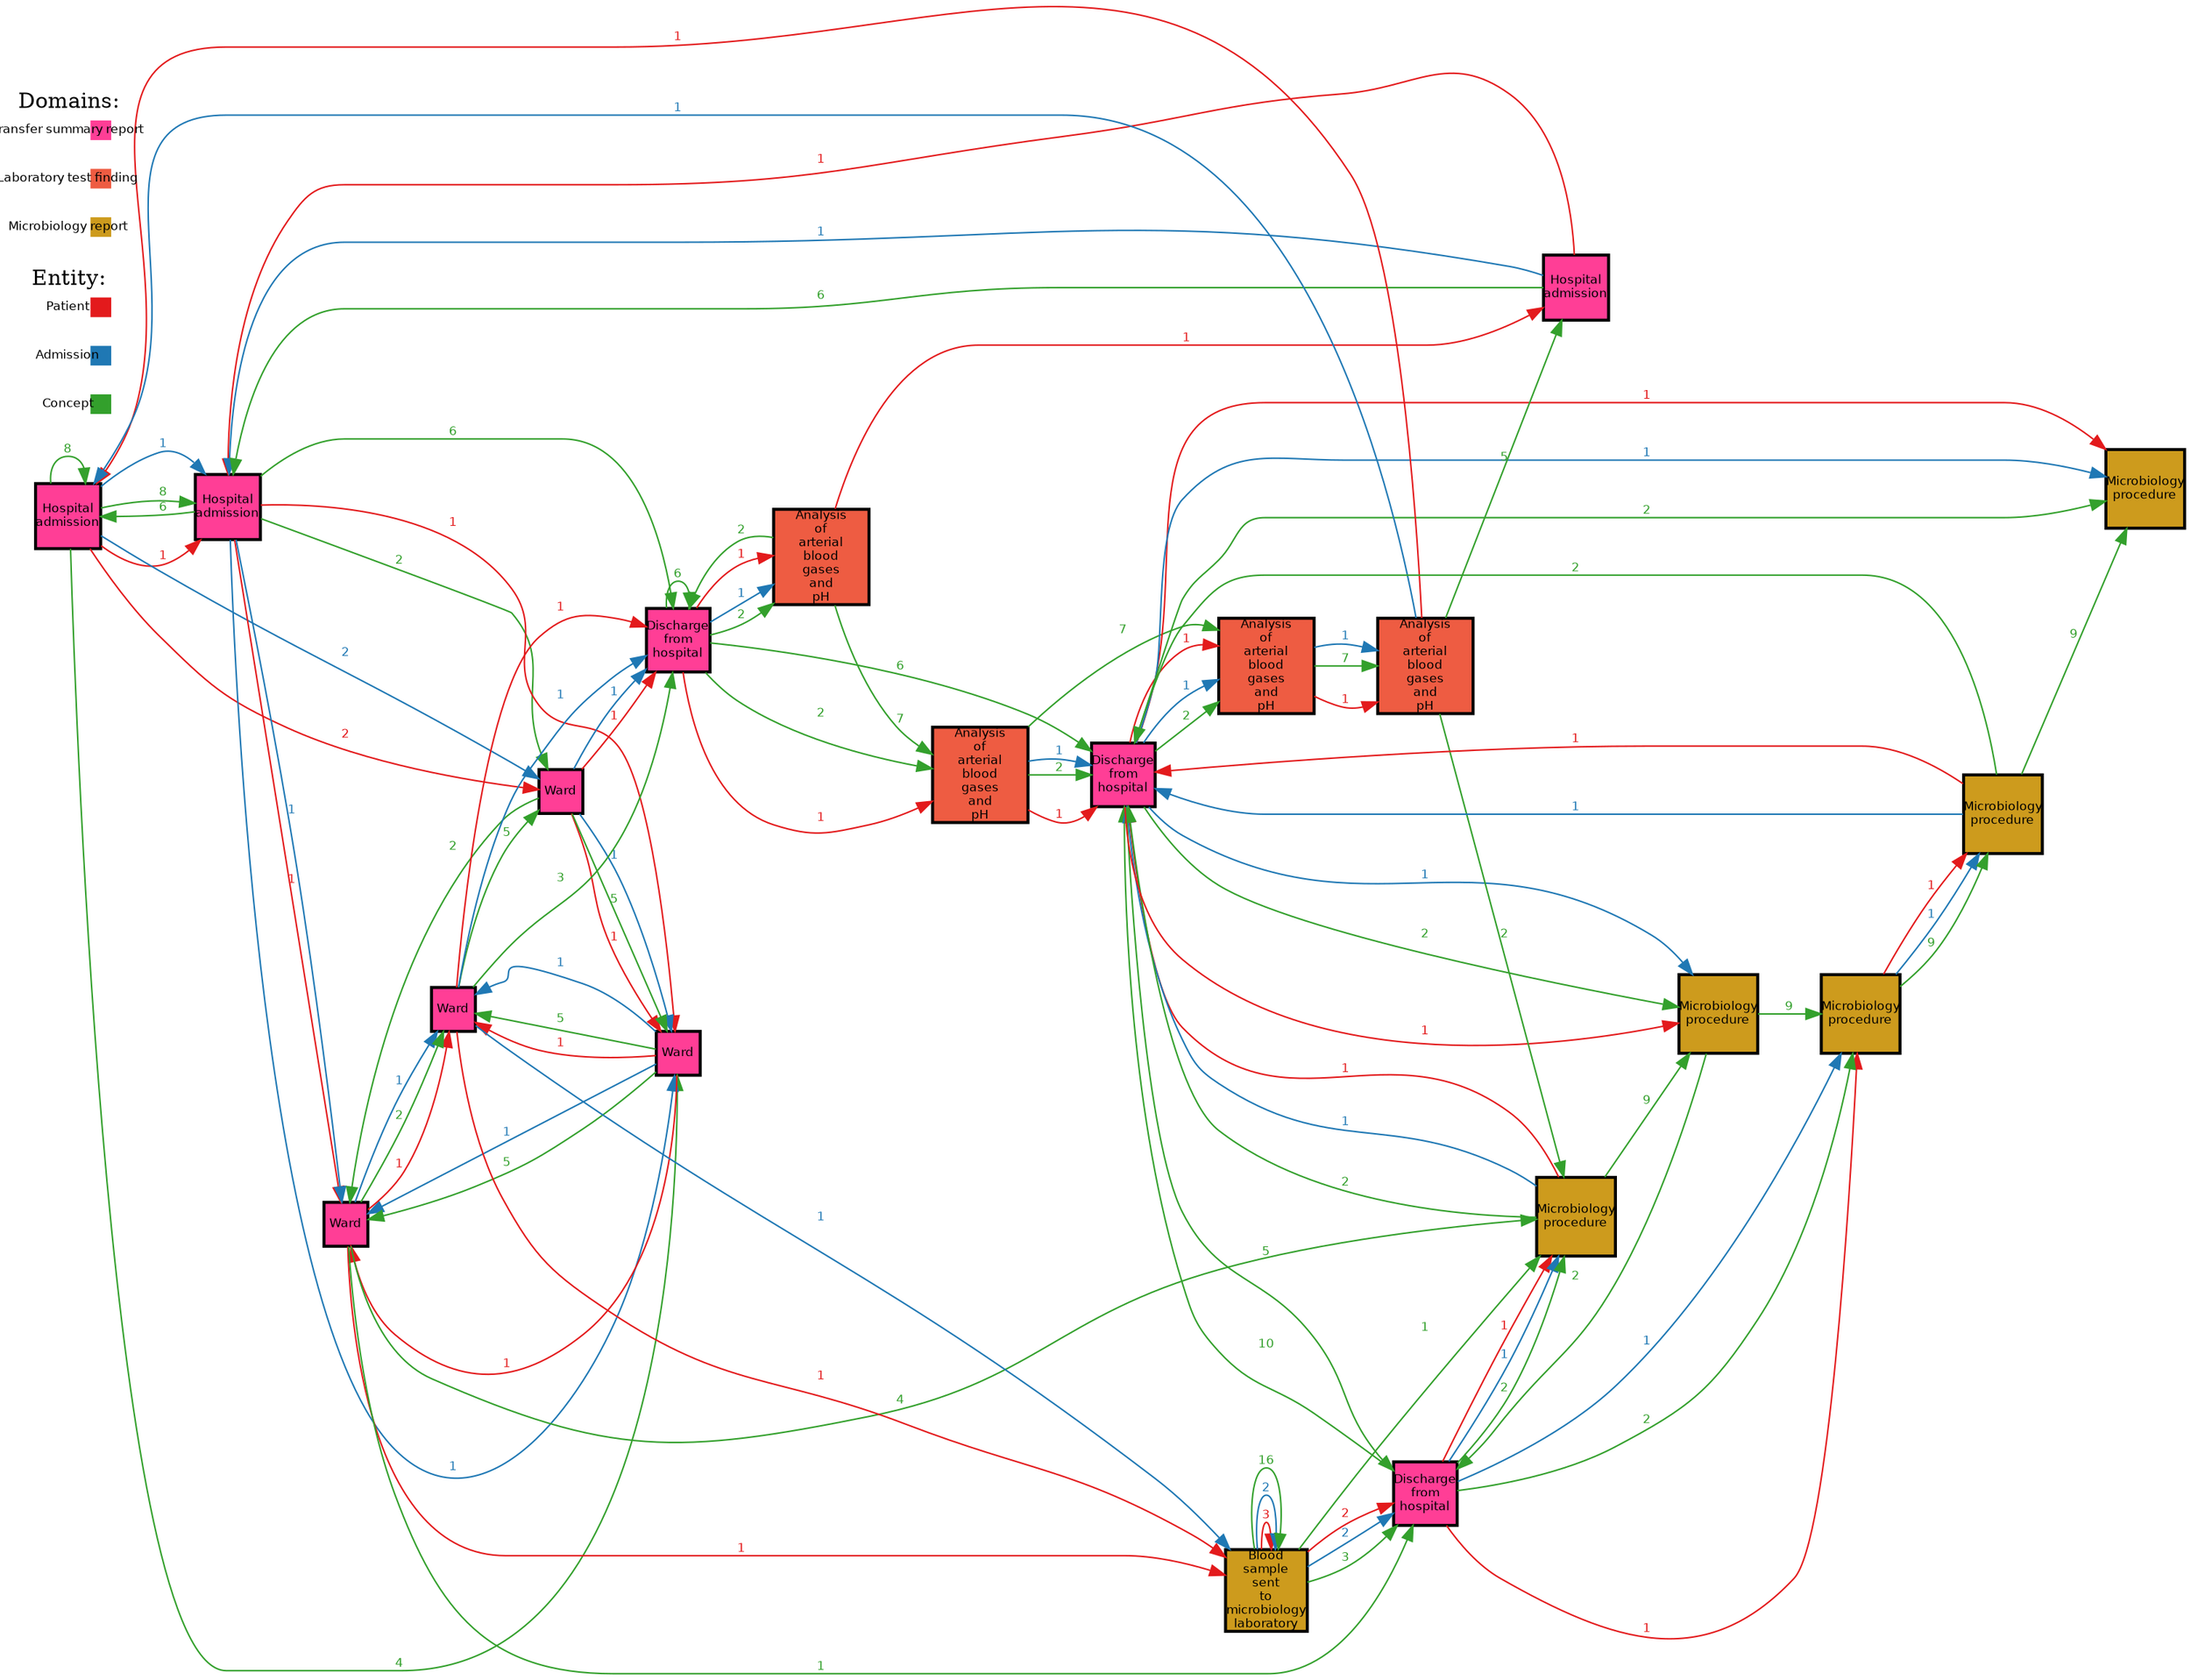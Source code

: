 // Query Result
digraph {
	graph [margin=0 rankdir=LR]
	node [fixedsize=false fontname=Helvetica fontsize=8 height=0.4 margin=0 shape=square width=0.4]
	1358 [label="Hospital
admission" color="#000000" fillcolor=violetred1 penwidth=2 style=filled]
	1363 [label="Hospital
admission" color="#000000" fillcolor=violetred1 penwidth=2 style=filled]
	1358 -> 1363 [label=1 color="#e31a1c" fontcolor="#e31a1c" fontname=Helvetica fontsize=8 penwidth=1]
	1358 [label="Hospital
admission" color="#000000" fillcolor=violetred1 penwidth=2 style=filled]
	1359 [label=Ward color="#000000" fillcolor=violetred1 penwidth=2 style=filled]
	1358 -> 1359 [label=2 color="#e31a1c" fontcolor="#e31a1c" fontname=Helvetica fontsize=8 penwidth=1]
	1359 [label=Ward color="#000000" fillcolor=violetred1 penwidth=2 style=filled]
	1360 [label="Discharge
from
hospital" color="#000000" fillcolor=violetred1 penwidth=2 style=filled]
	1359 -> 1360 [label=1 color="#e31a1c" fontcolor="#e31a1c" fontname=Helvetica fontsize=8 penwidth=1]
	1359 [label=Ward color="#000000" fillcolor=violetred1 penwidth=2 style=filled]
	1364 [label=Ward color="#000000" fillcolor=violetred1 penwidth=2 style=filled]
	1359 -> 1364 [label=1 color="#e31a1c" fontcolor="#e31a1c" fontname=Helvetica fontsize=8 penwidth=1]
	1360 [label="Discharge
from
hospital" color="#000000" fillcolor=violetred1 penwidth=2 style=filled]
	1372 [label="Analysis
of
arterial
blood
gases
and
pH" color="#000000" fillcolor=tomato2 penwidth=2 style=filled]
	1360 -> 1372 [label=1 color="#e31a1c" fontcolor="#e31a1c" fontname=Helvetica fontsize=8 penwidth=1]
	1360 [label="Discharge
from
hospital" color="#000000" fillcolor=violetred1 penwidth=2 style=filled]
	1361 [label="Analysis
of
arterial
blood
gases
and
pH" color="#000000" fillcolor=tomato2 penwidth=2 style=filled]
	1360 -> 1361 [label=1 color="#e31a1c" fontcolor="#e31a1c" fontname=Helvetica fontsize=8 penwidth=1]
	1361 [label="Analysis
of
arterial
blood
gases
and
pH" color="#000000" fillcolor=tomato2 penwidth=2 style=filled]
	1362 [label="Hospital
admission" color="#000000" fillcolor=violetred1 penwidth=2 style=filled]
	1361 -> 1362 [label=1 color="#e31a1c" fontcolor="#e31a1c" fontname=Helvetica fontsize=8 penwidth=1]
	1362 [label="Hospital
admission" color="#000000" fillcolor=violetred1 penwidth=2 style=filled]
	1363 [label="Hospital
admission" color="#000000" fillcolor=violetred1 penwidth=2 style=filled]
	1362 -> 1363 [label=1 color="#e31a1c" fontcolor="#e31a1c" fontname=Helvetica fontsize=8 penwidth=1]
	1363 [label="Hospital
admission" color="#000000" fillcolor=violetred1 penwidth=2 style=filled]
	1371 [label=Ward color="#000000" fillcolor=violetred1 penwidth=2 style=filled]
	1363 -> 1371 [label=1 color="#e31a1c" fontcolor="#e31a1c" fontname=Helvetica fontsize=8 penwidth=1]
	1363 [label="Hospital
admission" color="#000000" fillcolor=violetred1 penwidth=2 style=filled]
	1364 [label=Ward color="#000000" fillcolor=violetred1 penwidth=2 style=filled]
	1363 -> 1364 [label=1 color="#e31a1c" fontcolor="#e31a1c" fontname=Helvetica fontsize=8 penwidth=1]
	1364 [label=Ward color="#000000" fillcolor=violetred1 penwidth=2 style=filled]
	1371 [label=Ward color="#000000" fillcolor=violetred1 penwidth=2 style=filled]
	1364 -> 1371 [label=1 color="#e31a1c" fontcolor="#e31a1c" fontname=Helvetica fontsize=8 penwidth=1]
	1364 [label=Ward color="#000000" fillcolor=violetred1 penwidth=2 style=filled]
	1365 [label=Ward color="#000000" fillcolor=violetred1 penwidth=2 style=filled]
	1364 -> 1365 [label=1 color="#e31a1c" fontcolor="#e31a1c" fontname=Helvetica fontsize=8 penwidth=1]
	1365 [label=Ward color="#000000" fillcolor=violetred1 penwidth=2 style=filled]
	1360 [label="Discharge
from
hospital" color="#000000" fillcolor=violetred1 penwidth=2 style=filled]
	1365 -> 1360 [label=1 color="#e31a1c" fontcolor="#e31a1c" fontname=Helvetica fontsize=8 penwidth=1]
	1365 [label=Ward color="#000000" fillcolor=violetred1 penwidth=2 style=filled]
	1366 [label="Blood
sample
sent
to
microbiology
laboratory" color="#000000" fillcolor=goldenrod3 penwidth=2 style=filled]
	1365 -> 1366 [label=1 color="#e31a1c" fontcolor="#e31a1c" fontname=Helvetica fontsize=8 penwidth=1]
	1366 [label="Blood
sample
sent
to
microbiology
laboratory" color="#000000" fillcolor=goldenrod3 penwidth=2 style=filled]
	1367 [label="Discharge
from
hospital" color="#000000" fillcolor=violetred1 penwidth=2 style=filled]
	1366 -> 1367 [label=2 color="#e31a1c" fontcolor="#e31a1c" fontname=Helvetica fontsize=8 penwidth=1]
	1366 [label="Blood
sample
sent
to
microbiology
laboratory" color="#000000" fillcolor=goldenrod3 penwidth=2 style=filled]
	1366 [label="Blood
sample
sent
to
microbiology
laboratory" color="#000000" fillcolor=goldenrod3 penwidth=2 style=filled]
	1366 -> 1366 [label=3 color="#e31a1c" fontcolor="#e31a1c" fontname=Helvetica fontsize=8 penwidth=1]
	1367 [label="Discharge
from
hospital" color="#000000" fillcolor=violetred1 penwidth=2 style=filled]
	1368 [label="Microbiology
procedure" color="#000000" fillcolor=goldenrod3 penwidth=2 style=filled]
	1367 -> 1368 [label=1 color="#e31a1c" fontcolor="#e31a1c" fontname=Helvetica fontsize=8 penwidth=1]
	1367 [label="Discharge
from
hospital" color="#000000" fillcolor=violetred1 penwidth=2 style=filled]
	1375 [label="Microbiology
procedure" color="#000000" fillcolor=goldenrod3 penwidth=2 style=filled]
	1367 -> 1375 [label=1 color="#e31a1c" fontcolor="#e31a1c" fontname=Helvetica fontsize=8 penwidth=1]
	1368 [label="Microbiology
procedure" color="#000000" fillcolor=goldenrod3 penwidth=2 style=filled]
	1369 [label="Discharge
from
hospital" color="#000000" fillcolor=violetred1 penwidth=2 style=filled]
	1368 -> 1369 [label=1 color="#e31a1c" fontcolor="#e31a1c" fontname=Helvetica fontsize=8 penwidth=1]
	1369 [label="Discharge
from
hospital" color="#000000" fillcolor=violetred1 penwidth=2 style=filled]
	1373 [label="Analysis
of
arterial
blood
gases
and
pH" color="#000000" fillcolor=tomato2 penwidth=2 style=filled]
	1369 -> 1373 [label=1 color="#e31a1c" fontcolor="#e31a1c" fontname=Helvetica fontsize=8 penwidth=1]
	1369 [label="Discharge
from
hospital" color="#000000" fillcolor=violetred1 penwidth=2 style=filled]
	1370 [label="Microbiology
procedure" color="#000000" fillcolor=goldenrod3 penwidth=2 style=filled]
	1369 -> 1370 [label=1 color="#e31a1c" fontcolor="#e31a1c" fontname=Helvetica fontsize=8 penwidth=1]
	1369 [label="Discharge
from
hospital" color="#000000" fillcolor=violetred1 penwidth=2 style=filled]
	1377 [label="Microbiology
procedure" color="#000000" fillcolor=goldenrod3 penwidth=2 style=filled]
	1369 -> 1377 [label=1 color="#e31a1c" fontcolor="#e31a1c" fontname=Helvetica fontsize=8 penwidth=1]
	1371 [label=Ward color="#000000" fillcolor=violetred1 penwidth=2 style=filled]
	1365 [label=Ward color="#000000" fillcolor=violetred1 penwidth=2 style=filled]
	1371 -> 1365 [label=1 color="#e31a1c" fontcolor="#e31a1c" fontname=Helvetica fontsize=8 penwidth=1]
	1371 [label=Ward color="#000000" fillcolor=violetred1 penwidth=2 style=filled]
	1366 [label="Blood
sample
sent
to
microbiology
laboratory" color="#000000" fillcolor=goldenrod3 penwidth=2 style=filled]
	1371 -> 1366 [label=1 color="#e31a1c" fontcolor="#e31a1c" fontname=Helvetica fontsize=8 penwidth=1]
	1372 [label="Analysis
of
arterial
blood
gases
and
pH" color="#000000" fillcolor=tomato2 penwidth=2 style=filled]
	1369 [label="Discharge
from
hospital" color="#000000" fillcolor=violetred1 penwidth=2 style=filled]
	1372 -> 1369 [label=1 color="#e31a1c" fontcolor="#e31a1c" fontname=Helvetica fontsize=8 penwidth=1]
	1373 [label="Analysis
of
arterial
blood
gases
and
pH" color="#000000" fillcolor=tomato2 penwidth=2 style=filled]
	1374 [label="Analysis
of
arterial
blood
gases
and
pH" color="#000000" fillcolor=tomato2 penwidth=2 style=filled]
	1373 -> 1374 [label=1 color="#e31a1c" fontcolor="#e31a1c" fontname=Helvetica fontsize=8 penwidth=1]
	1374 [label="Analysis
of
arterial
blood
gases
and
pH" color="#000000" fillcolor=tomato2 penwidth=2 style=filled]
	1358 [label="Hospital
admission" color="#000000" fillcolor=violetred1 penwidth=2 style=filled]
	1374 -> 1358 [label=1 color="#e31a1c" fontcolor="#e31a1c" fontname=Helvetica fontsize=8 penwidth=1]
	1375 [label="Microbiology
procedure" color="#000000" fillcolor=goldenrod3 penwidth=2 style=filled]
	1376 [label="Microbiology
procedure" color="#000000" fillcolor=goldenrod3 penwidth=2 style=filled]
	1375 -> 1376 [label=1 color="#e31a1c" fontcolor="#e31a1c" fontname=Helvetica fontsize=8 penwidth=1]
	1376 [label="Microbiology
procedure" color="#000000" fillcolor=goldenrod3 penwidth=2 style=filled]
	1369 [label="Discharge
from
hospital" color="#000000" fillcolor=violetred1 penwidth=2 style=filled]
	1376 -> 1369 [label=1 color="#e31a1c" fontcolor="#e31a1c" fontname=Helvetica fontsize=8 penwidth=1]
	node [fixedsize=false fontname=Helvetica fontsize=8 height=0.4 margin=0 shape=square width=0.4]
	1358 [label="Hospital
admission" color="#000000" fillcolor=violetred1 penwidth=2 style=filled]
	1359 [label=Ward color="#000000" fillcolor=violetred1 penwidth=2 style=filled]
	1358 -> 1359 [label=2 color="#1f78b4" fontcolor="#1f78b4" fontname=Helvetica fontsize=8 penwidth=1]
	1358 [label="Hospital
admission" color="#000000" fillcolor=violetred1 penwidth=2 style=filled]
	1363 [label="Hospital
admission" color="#000000" fillcolor=violetred1 penwidth=2 style=filled]
	1358 -> 1363 [label=1 color="#1f78b4" fontcolor="#1f78b4" fontname=Helvetica fontsize=8 penwidth=1]
	1359 [label=Ward color="#000000" fillcolor=violetred1 penwidth=2 style=filled]
	1360 [label="Discharge
from
hospital" color="#000000" fillcolor=violetred1 penwidth=2 style=filled]
	1359 -> 1360 [label=1 color="#1f78b4" fontcolor="#1f78b4" fontname=Helvetica fontsize=8 penwidth=1]
	1359 [label=Ward color="#000000" fillcolor=violetred1 penwidth=2 style=filled]
	1364 [label=Ward color="#000000" fillcolor=violetred1 penwidth=2 style=filled]
	1359 -> 1364 [label=1 color="#1f78b4" fontcolor="#1f78b4" fontname=Helvetica fontsize=8 penwidth=1]
	1360 [label="Discharge
from
hospital" color="#000000" fillcolor=violetred1 penwidth=2 style=filled]
	1361 [label="Analysis
of
arterial
blood
gases
and
pH" color="#000000" fillcolor=tomato2 penwidth=2 style=filled]
	1360 -> 1361 [label=1 color="#1f78b4" fontcolor="#1f78b4" fontname=Helvetica fontsize=8 penwidth=1]
	1362 [label="Hospital
admission" color="#000000" fillcolor=violetred1 penwidth=2 style=filled]
	1363 [label="Hospital
admission" color="#000000" fillcolor=violetred1 penwidth=2 style=filled]
	1362 -> 1363 [label=1 color="#1f78b4" fontcolor="#1f78b4" fontname=Helvetica fontsize=8 penwidth=1]
	1363 [label="Hospital
admission" color="#000000" fillcolor=violetred1 penwidth=2 style=filled]
	1364 [label=Ward color="#000000" fillcolor=violetred1 penwidth=2 style=filled]
	1363 -> 1364 [label=1 color="#1f78b4" fontcolor="#1f78b4" fontname=Helvetica fontsize=8 penwidth=1]
	1363 [label="Hospital
admission" color="#000000" fillcolor=violetred1 penwidth=2 style=filled]
	1371 [label=Ward color="#000000" fillcolor=violetred1 penwidth=2 style=filled]
	1363 -> 1371 [label=1 color="#1f78b4" fontcolor="#1f78b4" fontname=Helvetica fontsize=8 penwidth=1]
	1364 [label=Ward color="#000000" fillcolor=violetred1 penwidth=2 style=filled]
	1365 [label=Ward color="#000000" fillcolor=violetred1 penwidth=2 style=filled]
	1364 -> 1365 [label=1 color="#1f78b4" fontcolor="#1f78b4" fontname=Helvetica fontsize=8 penwidth=1]
	1364 [label=Ward color="#000000" fillcolor=violetred1 penwidth=2 style=filled]
	1371 [label=Ward color="#000000" fillcolor=violetred1 penwidth=2 style=filled]
	1364 -> 1371 [label=1 color="#1f78b4" fontcolor="#1f78b4" fontname=Helvetica fontsize=8 penwidth=1]
	1365 [label=Ward color="#000000" fillcolor=violetred1 penwidth=2 style=filled]
	1360 [label="Discharge
from
hospital" color="#000000" fillcolor=violetred1 penwidth=2 style=filled]
	1365 -> 1360 [label=1 color="#1f78b4" fontcolor="#1f78b4" fontname=Helvetica fontsize=8 penwidth=1]
	1365 [label=Ward color="#000000" fillcolor=violetred1 penwidth=2 style=filled]
	1366 [label="Blood
sample
sent
to
microbiology
laboratory" color="#000000" fillcolor=goldenrod3 penwidth=2 style=filled]
	1365 -> 1366 [label=1 color="#1f78b4" fontcolor="#1f78b4" fontname=Helvetica fontsize=8 penwidth=1]
	1366 [label="Blood
sample
sent
to
microbiology
laboratory" color="#000000" fillcolor=goldenrod3 penwidth=2 style=filled]
	1367 [label="Discharge
from
hospital" color="#000000" fillcolor=violetred1 penwidth=2 style=filled]
	1366 -> 1367 [label=2 color="#1f78b4" fontcolor="#1f78b4" fontname=Helvetica fontsize=8 penwidth=1]
	1366 [label="Blood
sample
sent
to
microbiology
laboratory" color="#000000" fillcolor=goldenrod3 penwidth=2 style=filled]
	1366 [label="Blood
sample
sent
to
microbiology
laboratory" color="#000000" fillcolor=goldenrod3 penwidth=2 style=filled]
	1366 -> 1366 [label=2 color="#1f78b4" fontcolor="#1f78b4" fontname=Helvetica fontsize=8 penwidth=1]
	1367 [label="Discharge
from
hospital" color="#000000" fillcolor=violetred1 penwidth=2 style=filled]
	1368 [label="Microbiology
procedure" color="#000000" fillcolor=goldenrod3 penwidth=2 style=filled]
	1367 -> 1368 [label=1 color="#1f78b4" fontcolor="#1f78b4" fontname=Helvetica fontsize=8 penwidth=1]
	1367 [label="Discharge
from
hospital" color="#000000" fillcolor=violetred1 penwidth=2 style=filled]
	1375 [label="Microbiology
procedure" color="#000000" fillcolor=goldenrod3 penwidth=2 style=filled]
	1367 -> 1375 [label=1 color="#1f78b4" fontcolor="#1f78b4" fontname=Helvetica fontsize=8 penwidth=1]
	1368 [label="Microbiology
procedure" color="#000000" fillcolor=goldenrod3 penwidth=2 style=filled]
	1369 [label="Discharge
from
hospital" color="#000000" fillcolor=violetred1 penwidth=2 style=filled]
	1368 -> 1369 [label=1 color="#1f78b4" fontcolor="#1f78b4" fontname=Helvetica fontsize=8 penwidth=1]
	1369 [label="Discharge
from
hospital" color="#000000" fillcolor=violetred1 penwidth=2 style=filled]
	1377 [label="Microbiology
procedure" color="#000000" fillcolor=goldenrod3 penwidth=2 style=filled]
	1369 -> 1377 [label=1 color="#1f78b4" fontcolor="#1f78b4" fontname=Helvetica fontsize=8 penwidth=1]
	1369 [label="Discharge
from
hospital" color="#000000" fillcolor=violetred1 penwidth=2 style=filled]
	1370 [label="Microbiology
procedure" color="#000000" fillcolor=goldenrod3 penwidth=2 style=filled]
	1369 -> 1370 [label=1 color="#1f78b4" fontcolor="#1f78b4" fontname=Helvetica fontsize=8 penwidth=1]
	1369 [label="Discharge
from
hospital" color="#000000" fillcolor=violetred1 penwidth=2 style=filled]
	1373 [label="Analysis
of
arterial
blood
gases
and
pH" color="#000000" fillcolor=tomato2 penwidth=2 style=filled]
	1369 -> 1373 [label=1 color="#1f78b4" fontcolor="#1f78b4" fontname=Helvetica fontsize=8 penwidth=1]
	1371 [label=Ward color="#000000" fillcolor=violetred1 penwidth=2 style=filled]
	1365 [label=Ward color="#000000" fillcolor=violetred1 penwidth=2 style=filled]
	1371 -> 1365 [label=1 color="#1f78b4" fontcolor="#1f78b4" fontname=Helvetica fontsize=8 penwidth=1]
	1372 [label="Analysis
of
arterial
blood
gases
and
pH" color="#000000" fillcolor=tomato2 penwidth=2 style=filled]
	1369 [label="Discharge
from
hospital" color="#000000" fillcolor=violetred1 penwidth=2 style=filled]
	1372 -> 1369 [label=1 color="#1f78b4" fontcolor="#1f78b4" fontname=Helvetica fontsize=8 penwidth=1]
	1373 [label="Analysis
of
arterial
blood
gases
and
pH" color="#000000" fillcolor=tomato2 penwidth=2 style=filled]
	1374 [label="Analysis
of
arterial
blood
gases
and
pH" color="#000000" fillcolor=tomato2 penwidth=2 style=filled]
	1373 -> 1374 [label=1 color="#1f78b4" fontcolor="#1f78b4" fontname=Helvetica fontsize=8 penwidth=1]
	1374 [label="Analysis
of
arterial
blood
gases
and
pH" color="#000000" fillcolor=tomato2 penwidth=2 style=filled]
	1358 [label="Hospital
admission" color="#000000" fillcolor=violetred1 penwidth=2 style=filled]
	1374 -> 1358 [label=1 color="#1f78b4" fontcolor="#1f78b4" fontname=Helvetica fontsize=8 penwidth=1]
	1375 [label="Microbiology
procedure" color="#000000" fillcolor=goldenrod3 penwidth=2 style=filled]
	1376 [label="Microbiology
procedure" color="#000000" fillcolor=goldenrod3 penwidth=2 style=filled]
	1375 -> 1376 [label=1 color="#1f78b4" fontcolor="#1f78b4" fontname=Helvetica fontsize=8 penwidth=1]
	1376 [label="Microbiology
procedure" color="#000000" fillcolor=goldenrod3 penwidth=2 style=filled]
	1369 [label="Discharge
from
hospital" color="#000000" fillcolor=violetred1 penwidth=2 style=filled]
	1376 -> 1369 [label=1 color="#1f78b4" fontcolor="#1f78b4" fontname=Helvetica fontsize=8 penwidth=1]
	node [fixedsize=false fontname=Helvetica fontsize=8 height=0.4 margin=0 shape=square width=0.4]
	1358 [label="Hospital
admission" color="#000000" fillcolor=violetred1 penwidth=2 style=filled]
	1364 [label=Ward color="#000000" fillcolor=violetred1 penwidth=2 style=filled]
	1358 -> 1364 [label=4 color="#33a02c" fontcolor="#33a02c" fontname=Helvetica fontsize=8 penwidth=1]
	1358 [label="Hospital
admission" color="#000000" fillcolor=violetred1 penwidth=2 style=filled]
	1363 [label="Hospital
admission" color="#000000" fillcolor=violetred1 penwidth=2 style=filled]
	1358 -> 1363 [label=8 color="#33a02c" fontcolor="#33a02c" fontname=Helvetica fontsize=8 penwidth=1]
	1358 [label="Hospital
admission" color="#000000" fillcolor=violetred1 penwidth=2 style=filled]
	1358 [label="Hospital
admission" color="#000000" fillcolor=violetred1 penwidth=2 style=filled]
	1358 -> 1358 [label=8 color="#33a02c" fontcolor="#33a02c" fontname=Helvetica fontsize=8 penwidth=1]
	1359 [label=Ward color="#000000" fillcolor=violetred1 penwidth=2 style=filled]
	1364 [label=Ward color="#000000" fillcolor=violetred1 penwidth=2 style=filled]
	1359 -> 1364 [label=5 color="#33a02c" fontcolor="#33a02c" fontname=Helvetica fontsize=8 penwidth=1]
	1359 [label=Ward color="#000000" fillcolor=violetred1 penwidth=2 style=filled]
	1371 [label=Ward color="#000000" fillcolor=violetred1 penwidth=2 style=filled]
	1359 -> 1371 [label=2 color="#33a02c" fontcolor="#33a02c" fontname=Helvetica fontsize=8 penwidth=1]
	1360 [label="Discharge
from
hospital" color="#000000" fillcolor=violetred1 penwidth=2 style=filled]
	1361 [label="Analysis
of
arterial
blood
gases
and
pH" color="#000000" fillcolor=tomato2 penwidth=2 style=filled]
	1360 -> 1361 [label=2 color="#33a02c" fontcolor="#33a02c" fontname=Helvetica fontsize=8 penwidth=1]
	1360 [label="Discharge
from
hospital" color="#000000" fillcolor=violetred1 penwidth=2 style=filled]
	1369 [label="Discharge
from
hospital" color="#000000" fillcolor=violetred1 penwidth=2 style=filled]
	1360 -> 1369 [label=6 color="#33a02c" fontcolor="#33a02c" fontname=Helvetica fontsize=8 penwidth=1]
	1360 [label="Discharge
from
hospital" color="#000000" fillcolor=violetred1 penwidth=2 style=filled]
	1372 [label="Analysis
of
arterial
blood
gases
and
pH" color="#000000" fillcolor=tomato2 penwidth=2 style=filled]
	1360 -> 1372 [label=2 color="#33a02c" fontcolor="#33a02c" fontname=Helvetica fontsize=8 penwidth=1]
	1360 [label="Discharge
from
hospital" color="#000000" fillcolor=violetred1 penwidth=2 style=filled]
	1360 [label="Discharge
from
hospital" color="#000000" fillcolor=violetred1 penwidth=2 style=filled]
	1360 -> 1360 [label=6 color="#33a02c" fontcolor="#33a02c" fontname=Helvetica fontsize=8 penwidth=1]
	1361 [label="Analysis
of
arterial
blood
gases
and
pH" color="#000000" fillcolor=tomato2 penwidth=2 style=filled]
	1372 [label="Analysis
of
arterial
blood
gases
and
pH" color="#000000" fillcolor=tomato2 penwidth=2 style=filled]
	1361 -> 1372 [label=7 color="#33a02c" fontcolor="#33a02c" fontname=Helvetica fontsize=8 penwidth=1]
	1361 [label="Analysis
of
arterial
blood
gases
and
pH" color="#000000" fillcolor=tomato2 penwidth=2 style=filled]
	1360 [label="Discharge
from
hospital" color="#000000" fillcolor=violetred1 penwidth=2 style=filled]
	1361 -> 1360 [label=2 color="#33a02c" fontcolor="#33a02c" fontname=Helvetica fontsize=8 penwidth=1]
	1362 [label="Hospital
admission" color="#000000" fillcolor=violetred1 penwidth=2 style=filled]
	1363 [label="Hospital
admission" color="#000000" fillcolor=violetred1 penwidth=2 style=filled]
	1362 -> 1363 [label=6 color="#33a02c" fontcolor="#33a02c" fontname=Helvetica fontsize=8 penwidth=1]
	1363 [label="Hospital
admission" color="#000000" fillcolor=violetred1 penwidth=2 style=filled]
	1358 [label="Hospital
admission" color="#000000" fillcolor=violetred1 penwidth=2 style=filled]
	1363 -> 1358 [label=6 color="#33a02c" fontcolor="#33a02c" fontname=Helvetica fontsize=8 penwidth=1]
	1363 [label="Hospital
admission" color="#000000" fillcolor=violetred1 penwidth=2 style=filled]
	1360 [label="Discharge
from
hospital" color="#000000" fillcolor=violetred1 penwidth=2 style=filled]
	1363 -> 1360 [label=6 color="#33a02c" fontcolor="#33a02c" fontname=Helvetica fontsize=8 penwidth=1]
	1363 [label="Hospital
admission" color="#000000" fillcolor=violetred1 penwidth=2 style=filled]
	1359 [label=Ward color="#000000" fillcolor=violetred1 penwidth=2 style=filled]
	1363 -> 1359 [label=2 color="#33a02c" fontcolor="#33a02c" fontname=Helvetica fontsize=8 penwidth=1]
	1364 [label=Ward color="#000000" fillcolor=violetred1 penwidth=2 style=filled]
	1365 [label=Ward color="#000000" fillcolor=violetred1 penwidth=2 style=filled]
	1364 -> 1365 [label=5 color="#33a02c" fontcolor="#33a02c" fontname=Helvetica fontsize=8 penwidth=1]
	1364 [label=Ward color="#000000" fillcolor=violetred1 penwidth=2 style=filled]
	1371 [label=Ward color="#000000" fillcolor=violetred1 penwidth=2 style=filled]
	1364 -> 1371 [label=5 color="#33a02c" fontcolor="#33a02c" fontname=Helvetica fontsize=8 penwidth=1]
	1365 [label=Ward color="#000000" fillcolor=violetred1 penwidth=2 style=filled]
	1360 [label="Discharge
from
hospital" color="#000000" fillcolor=violetred1 penwidth=2 style=filled]
	1365 -> 1360 [label=3 color="#33a02c" fontcolor="#33a02c" fontname=Helvetica fontsize=8 penwidth=1]
	1365 [label=Ward color="#000000" fillcolor=violetred1 penwidth=2 style=filled]
	1359 [label=Ward color="#000000" fillcolor=violetred1 penwidth=2 style=filled]
	1365 -> 1359 [label=5 color="#33a02c" fontcolor="#33a02c" fontname=Helvetica fontsize=8 penwidth=1]
	1366 [label="Blood
sample
sent
to
microbiology
laboratory" color="#000000" fillcolor=goldenrod3 penwidth=2 style=filled]
	1368 [label="Microbiology
procedure" color="#000000" fillcolor=goldenrod3 penwidth=2 style=filled]
	1366 -> 1368 [label=1 color="#33a02c" fontcolor="#33a02c" fontname=Helvetica fontsize=8 penwidth=1]
	1366 [label="Blood
sample
sent
to
microbiology
laboratory" color="#000000" fillcolor=goldenrod3 penwidth=2 style=filled]
	1367 [label="Discharge
from
hospital" color="#000000" fillcolor=violetred1 penwidth=2 style=filled]
	1366 -> 1367 [label=3 color="#33a02c" fontcolor="#33a02c" fontname=Helvetica fontsize=8 penwidth=1]
	1366 [label="Blood
sample
sent
to
microbiology
laboratory" color="#000000" fillcolor=goldenrod3 penwidth=2 style=filled]
	1366 [label="Blood
sample
sent
to
microbiology
laboratory" color="#000000" fillcolor=goldenrod3 penwidth=2 style=filled]
	1366 -> 1366 [label=16 color="#33a02c" fontcolor="#33a02c" fontname=Helvetica fontsize=8 penwidth=1]
	1367 [label="Discharge
from
hospital" color="#000000" fillcolor=violetred1 penwidth=2 style=filled]
	1375 [label="Microbiology
procedure" color="#000000" fillcolor=goldenrod3 penwidth=2 style=filled]
	1367 -> 1375 [label=2 color="#33a02c" fontcolor="#33a02c" fontname=Helvetica fontsize=8 penwidth=1]
	1367 [label="Discharge
from
hospital" color="#000000" fillcolor=violetred1 penwidth=2 style=filled]
	1369 [label="Discharge
from
hospital" color="#000000" fillcolor=violetred1 penwidth=2 style=filled]
	1367 -> 1369 [label=10 color="#33a02c" fontcolor="#33a02c" fontname=Helvetica fontsize=8 penwidth=1]
	1367 [label="Discharge
from
hospital" color="#000000" fillcolor=violetred1 penwidth=2 style=filled]
	1368 [label="Microbiology
procedure" color="#000000" fillcolor=goldenrod3 penwidth=2 style=filled]
	1367 -> 1368 [label=2 color="#33a02c" fontcolor="#33a02c" fontname=Helvetica fontsize=8 penwidth=1]
	1368 [label="Microbiology
procedure" color="#000000" fillcolor=goldenrod3 penwidth=2 style=filled]
	1369 [label="Discharge
from
hospital" color="#000000" fillcolor=violetred1 penwidth=2 style=filled]
	1368 -> 1369 [label=2 color="#33a02c" fontcolor="#33a02c" fontname=Helvetica fontsize=8 penwidth=1]
	1368 [label="Microbiology
procedure" color="#000000" fillcolor=goldenrod3 penwidth=2 style=filled]
	1370 [label="Microbiology
procedure" color="#000000" fillcolor=goldenrod3 penwidth=2 style=filled]
	1368 -> 1370 [label=9 color="#33a02c" fontcolor="#33a02c" fontname=Helvetica fontsize=8 penwidth=1]
	1369 [label="Discharge
from
hospital" color="#000000" fillcolor=violetred1 penwidth=2 style=filled]
	1367 [label="Discharge
from
hospital" color="#000000" fillcolor=violetred1 penwidth=2 style=filled]
	1369 -> 1367 [label=5 color="#33a02c" fontcolor="#33a02c" fontname=Helvetica fontsize=8 penwidth=1]
	1369 [label="Discharge
from
hospital" color="#000000" fillcolor=violetred1 penwidth=2 style=filled]
	1373 [label="Analysis
of
arterial
blood
gases
and
pH" color="#000000" fillcolor=tomato2 penwidth=2 style=filled]
	1369 -> 1373 [label=2 color="#33a02c" fontcolor="#33a02c" fontname=Helvetica fontsize=8 penwidth=1]
	1369 [label="Discharge
from
hospital" color="#000000" fillcolor=violetred1 penwidth=2 style=filled]
	1377 [label="Microbiology
procedure" color="#000000" fillcolor=goldenrod3 penwidth=2 style=filled]
	1369 -> 1377 [label=2 color="#33a02c" fontcolor="#33a02c" fontname=Helvetica fontsize=8 penwidth=1]
	1369 [label="Discharge
from
hospital" color="#000000" fillcolor=violetred1 penwidth=2 style=filled]
	1370 [label="Microbiology
procedure" color="#000000" fillcolor=goldenrod3 penwidth=2 style=filled]
	1369 -> 1370 [label=2 color="#33a02c" fontcolor="#33a02c" fontname=Helvetica fontsize=8 penwidth=1]
	1370 [label="Microbiology
procedure" color="#000000" fillcolor=goldenrod3 penwidth=2 style=filled]
	1367 [label="Discharge
from
hospital" color="#000000" fillcolor=violetred1 penwidth=2 style=filled]
	1370 -> 1367 [label=2 color="#33a02c" fontcolor="#33a02c" fontname=Helvetica fontsize=8 penwidth=1]
	1370 [label="Microbiology
procedure" color="#000000" fillcolor=goldenrod3 penwidth=2 style=filled]
	1375 [label="Microbiology
procedure" color="#000000" fillcolor=goldenrod3 penwidth=2 style=filled]
	1370 -> 1375 [label=9 color="#33a02c" fontcolor="#33a02c" fontname=Helvetica fontsize=8 penwidth=1]
	1371 [label=Ward color="#000000" fillcolor=violetred1 penwidth=2 style=filled]
	1367 [label="Discharge
from
hospital" color="#000000" fillcolor=violetred1 penwidth=2 style=filled]
	1371 -> 1367 [label=1 color="#33a02c" fontcolor="#33a02c" fontname=Helvetica fontsize=8 penwidth=1]
	1371 [label=Ward color="#000000" fillcolor=violetred1 penwidth=2 style=filled]
	1365 [label=Ward color="#000000" fillcolor=violetred1 penwidth=2 style=filled]
	1371 -> 1365 [label=2 color="#33a02c" fontcolor="#33a02c" fontname=Helvetica fontsize=8 penwidth=1]
	1371 [label=Ward color="#000000" fillcolor=violetred1 penwidth=2 style=filled]
	1368 [label="Microbiology
procedure" color="#000000" fillcolor=goldenrod3 penwidth=2 style=filled]
	1371 -> 1368 [label=4 color="#33a02c" fontcolor="#33a02c" fontname=Helvetica fontsize=8 penwidth=1]
	1372 [label="Analysis
of
arterial
blood
gases
and
pH" color="#000000" fillcolor=tomato2 penwidth=2 style=filled]
	1373 [label="Analysis
of
arterial
blood
gases
and
pH" color="#000000" fillcolor=tomato2 penwidth=2 style=filled]
	1372 -> 1373 [label=7 color="#33a02c" fontcolor="#33a02c" fontname=Helvetica fontsize=8 penwidth=1]
	1372 [label="Analysis
of
arterial
blood
gases
and
pH" color="#000000" fillcolor=tomato2 penwidth=2 style=filled]
	1369 [label="Discharge
from
hospital" color="#000000" fillcolor=violetred1 penwidth=2 style=filled]
	1372 -> 1369 [label=2 color="#33a02c" fontcolor="#33a02c" fontname=Helvetica fontsize=8 penwidth=1]
	1373 [label="Analysis
of
arterial
blood
gases
and
pH" color="#000000" fillcolor=tomato2 penwidth=2 style=filled]
	1374 [label="Analysis
of
arterial
blood
gases
and
pH" color="#000000" fillcolor=tomato2 penwidth=2 style=filled]
	1373 -> 1374 [label=7 color="#33a02c" fontcolor="#33a02c" fontname=Helvetica fontsize=8 penwidth=1]
	1374 [label="Analysis
of
arterial
blood
gases
and
pH" color="#000000" fillcolor=tomato2 penwidth=2 style=filled]
	1368 [label="Microbiology
procedure" color="#000000" fillcolor=goldenrod3 penwidth=2 style=filled]
	1374 -> 1368 [label=2 color="#33a02c" fontcolor="#33a02c" fontname=Helvetica fontsize=8 penwidth=1]
	1374 [label="Analysis
of
arterial
blood
gases
and
pH" color="#000000" fillcolor=tomato2 penwidth=2 style=filled]
	1362 [label="Hospital
admission" color="#000000" fillcolor=violetred1 penwidth=2 style=filled]
	1374 -> 1362 [label=5 color="#33a02c" fontcolor="#33a02c" fontname=Helvetica fontsize=8 penwidth=1]
	1375 [label="Microbiology
procedure" color="#000000" fillcolor=goldenrod3 penwidth=2 style=filled]
	1376 [label="Microbiology
procedure" color="#000000" fillcolor=goldenrod3 penwidth=2 style=filled]
	1375 -> 1376 [label=9 color="#33a02c" fontcolor="#33a02c" fontname=Helvetica fontsize=8 penwidth=1]
	1376 [label="Microbiology
procedure" color="#000000" fillcolor=goldenrod3 penwidth=2 style=filled]
	1377 [label="Microbiology
procedure" color="#000000" fillcolor=goldenrod3 penwidth=2 style=filled]
	1376 -> 1377 [label=9 color="#33a02c" fontcolor="#33a02c" fontname=Helvetica fontsize=8 penwidth=1]
	1376 [label="Microbiology
procedure" color="#000000" fillcolor=goldenrod3 penwidth=2 style=filled]
	1369 [label="Discharge
from
hospital" color="#000000" fillcolor=violetred1 penwidth=2 style=filled]
	1376 -> 1369 [label=2 color="#33a02c" fontcolor="#33a02c" fontname=Helvetica fontsize=8 penwidth=1]
	// name2
	subgraph cluster_0 {
		node [fixedsize=True fontname=Helvetica fontsize=8 height=0.2 margin=0 shape=rectangle width=0.8]
		color="#ffffff" style=filled
		label="
Entity:"
		1000 [label=Patient color="#ffffff" fillcolor="#ffffff:#ffffff:#ffffff:#e31a1c" fontcolor="#000000" style=striped]
	}
	// name2
	subgraph cluster_0 {
		node [fixedsize=True fontname=Helvetica fontsize=8 height=0.2 margin=0 shape=rectangle width=0.8]
		color="#ffffff" style=filled
		label="
Entity:"
		1001 [label=Admission color="#ffffff" fillcolor="#ffffff:#ffffff:#ffffff:#1f78b4" fontcolor="#000000" style=striped]
	}
	// name2
	subgraph cluster_0 {
		node [fixedsize=True fontname=Helvetica fontsize=8 height=0.2 margin=0 shape=rectangle width=0.8]
		color="#ffffff" style=filled
		label="
Entity:"
		1002 [label=Concept color="#ffffff" fillcolor="#ffffff:#ffffff:#ffffff:#33a02c" fontcolor="#000000" style=striped]
	}
	// name2
	subgraph cluster_1 {
		node [fixedsize=True fontname=Helvetica fontsize=8 height=0.2 margin=0 shape=rectangle width=0.8]
		color="#ffffff" style=filled
		label="Domains:"
		10000000 [label="Transfer summary report" color="#ffffff" fillcolor="#ffffff:#ffffff:#ffffff:violetred1" fontcolor="#000000" style=striped]
	}
	// name2
	subgraph cluster_1 {
		node [fixedsize=True fontname=Helvetica fontsize=8 height=0.2 margin=0 shape=rectangle width=0.8]
		color="#ffffff" style=filled
		label="Domains:"
		10000001 [label="Laboratory test finding" color="#ffffff" fillcolor="#ffffff:#ffffff:#ffffff:tomato2" fontcolor="#000000" style=striped]
	}
	// name2
	subgraph cluster_1 {
		node [fixedsize=True fontname=Helvetica fontsize=8 height=0.2 margin=0 shape=rectangle width=0.8]
		color="#ffffff" style=filled
		label="Domains:"
		10000002 [label="Microbiology report" color="#ffffff" fillcolor="#ffffff:#ffffff:#ffffff:goldenrod3" fontcolor="#000000" style=striped]
	}
}

